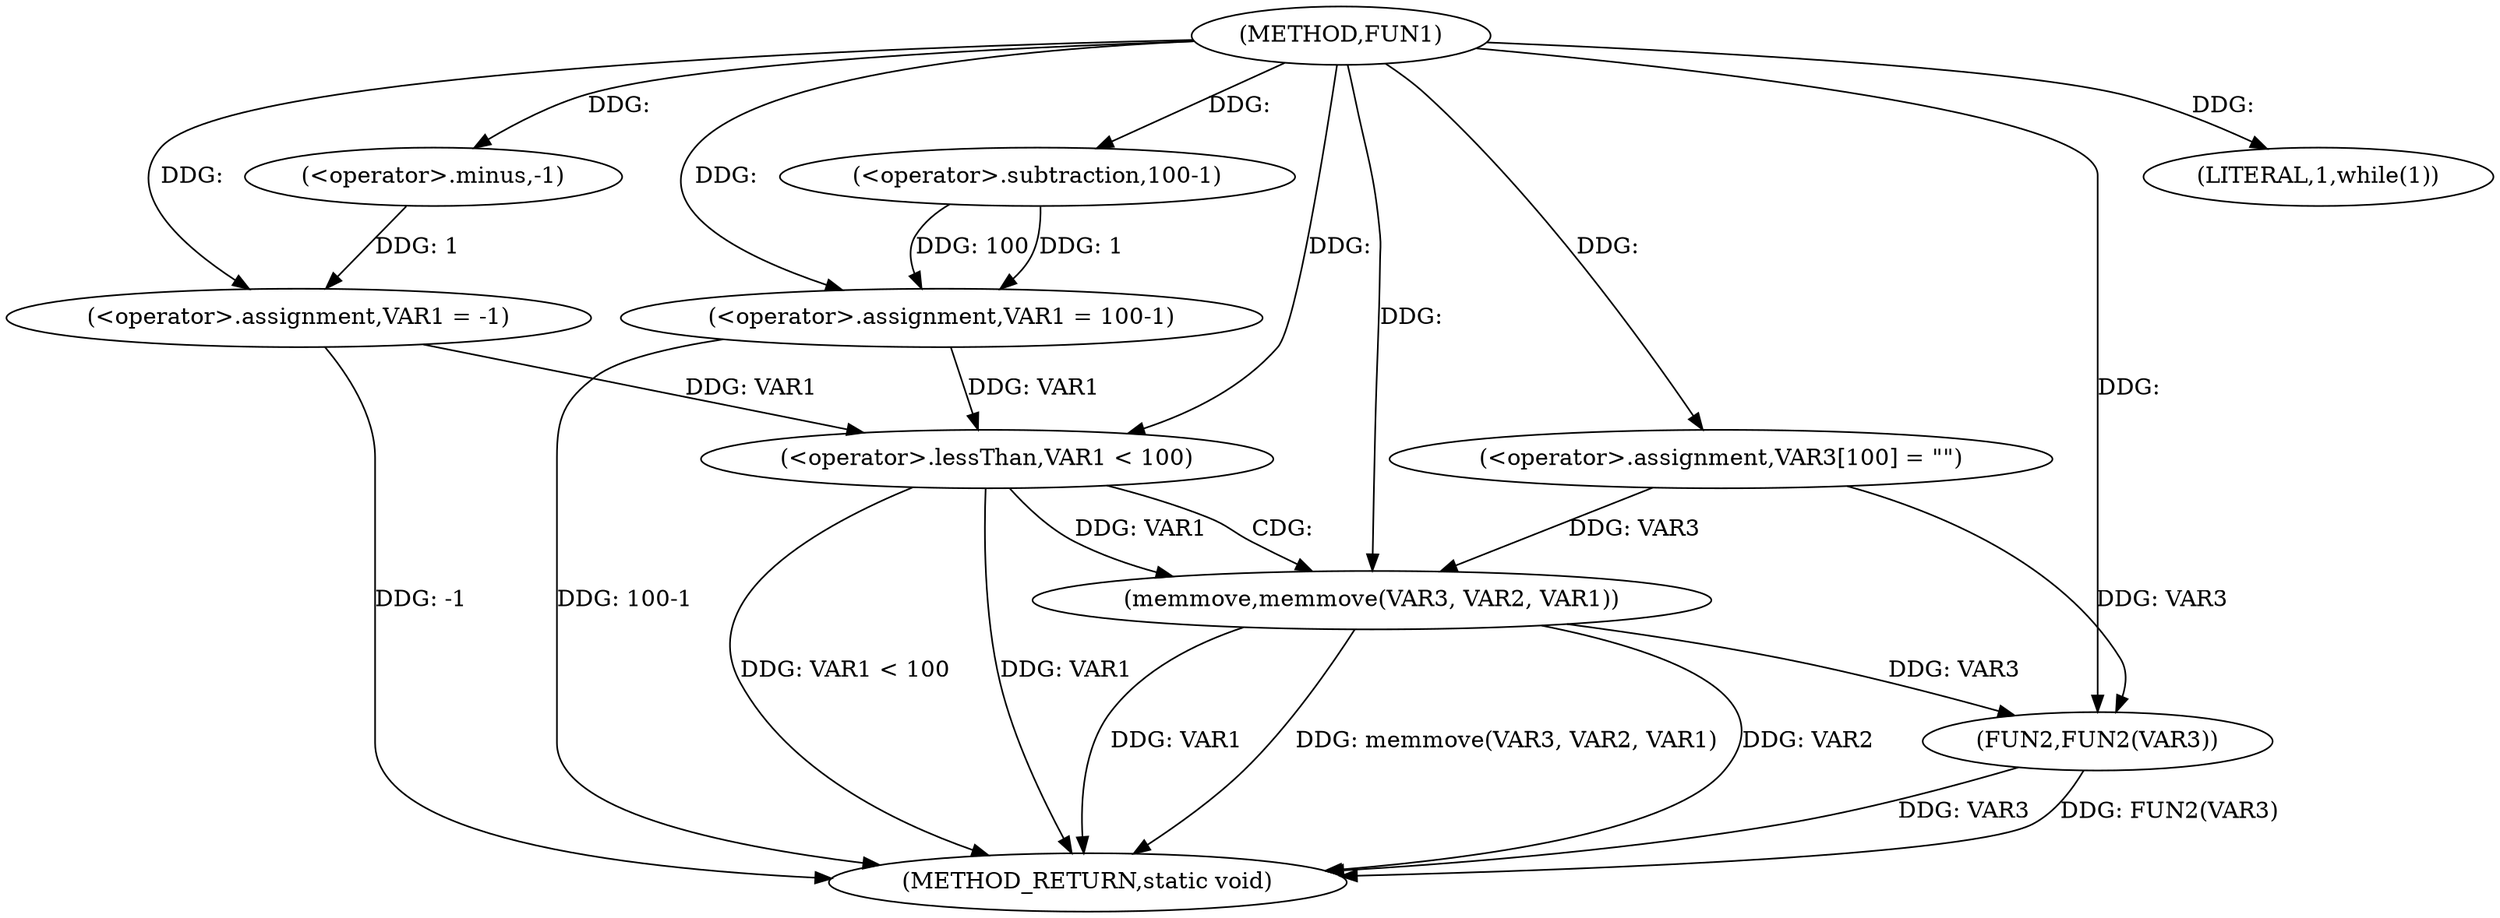 digraph FUN1 {  
"1000100" [label = "(METHOD,FUN1)" ]
"1000133" [label = "(METHOD_RETURN,static void)" ]
"1000103" [label = "(<operator>.assignment,VAR1 = -1)" ]
"1000105" [label = "(<operator>.minus,-1)" ]
"1000108" [label = "(LITERAL,1,while(1))" ]
"1000110" [label = "(<operator>.assignment,VAR1 = 100-1)" ]
"1000112" [label = "(<operator>.subtraction,100-1)" ]
"1000119" [label = "(<operator>.assignment,VAR3[100] = \"\")" ]
"1000123" [label = "(<operator>.lessThan,VAR1 < 100)" ]
"1000127" [label = "(memmove,memmove(VAR3, VAR2, VAR1))" ]
"1000131" [label = "(FUN2,FUN2(VAR3))" ]
  "1000127" -> "1000133"  [ label = "DDG: VAR1"] 
  "1000103" -> "1000133"  [ label = "DDG: -1"] 
  "1000127" -> "1000133"  [ label = "DDG: memmove(VAR3, VAR2, VAR1)"] 
  "1000110" -> "1000133"  [ label = "DDG: 100-1"] 
  "1000123" -> "1000133"  [ label = "DDG: VAR1 < 100"] 
  "1000131" -> "1000133"  [ label = "DDG: VAR3"] 
  "1000127" -> "1000133"  [ label = "DDG: VAR2"] 
  "1000131" -> "1000133"  [ label = "DDG: FUN2(VAR3)"] 
  "1000123" -> "1000133"  [ label = "DDG: VAR1"] 
  "1000105" -> "1000103"  [ label = "DDG: 1"] 
  "1000100" -> "1000103"  [ label = "DDG: "] 
  "1000100" -> "1000105"  [ label = "DDG: "] 
  "1000100" -> "1000108"  [ label = "DDG: "] 
  "1000112" -> "1000110"  [ label = "DDG: 100"] 
  "1000112" -> "1000110"  [ label = "DDG: 1"] 
  "1000100" -> "1000110"  [ label = "DDG: "] 
  "1000100" -> "1000112"  [ label = "DDG: "] 
  "1000100" -> "1000119"  [ label = "DDG: "] 
  "1000103" -> "1000123"  [ label = "DDG: VAR1"] 
  "1000110" -> "1000123"  [ label = "DDG: VAR1"] 
  "1000100" -> "1000123"  [ label = "DDG: "] 
  "1000119" -> "1000127"  [ label = "DDG: VAR3"] 
  "1000100" -> "1000127"  [ label = "DDG: "] 
  "1000123" -> "1000127"  [ label = "DDG: VAR1"] 
  "1000119" -> "1000131"  [ label = "DDG: VAR3"] 
  "1000127" -> "1000131"  [ label = "DDG: VAR3"] 
  "1000100" -> "1000131"  [ label = "DDG: "] 
  "1000123" -> "1000127"  [ label = "CDG: "] 
}
